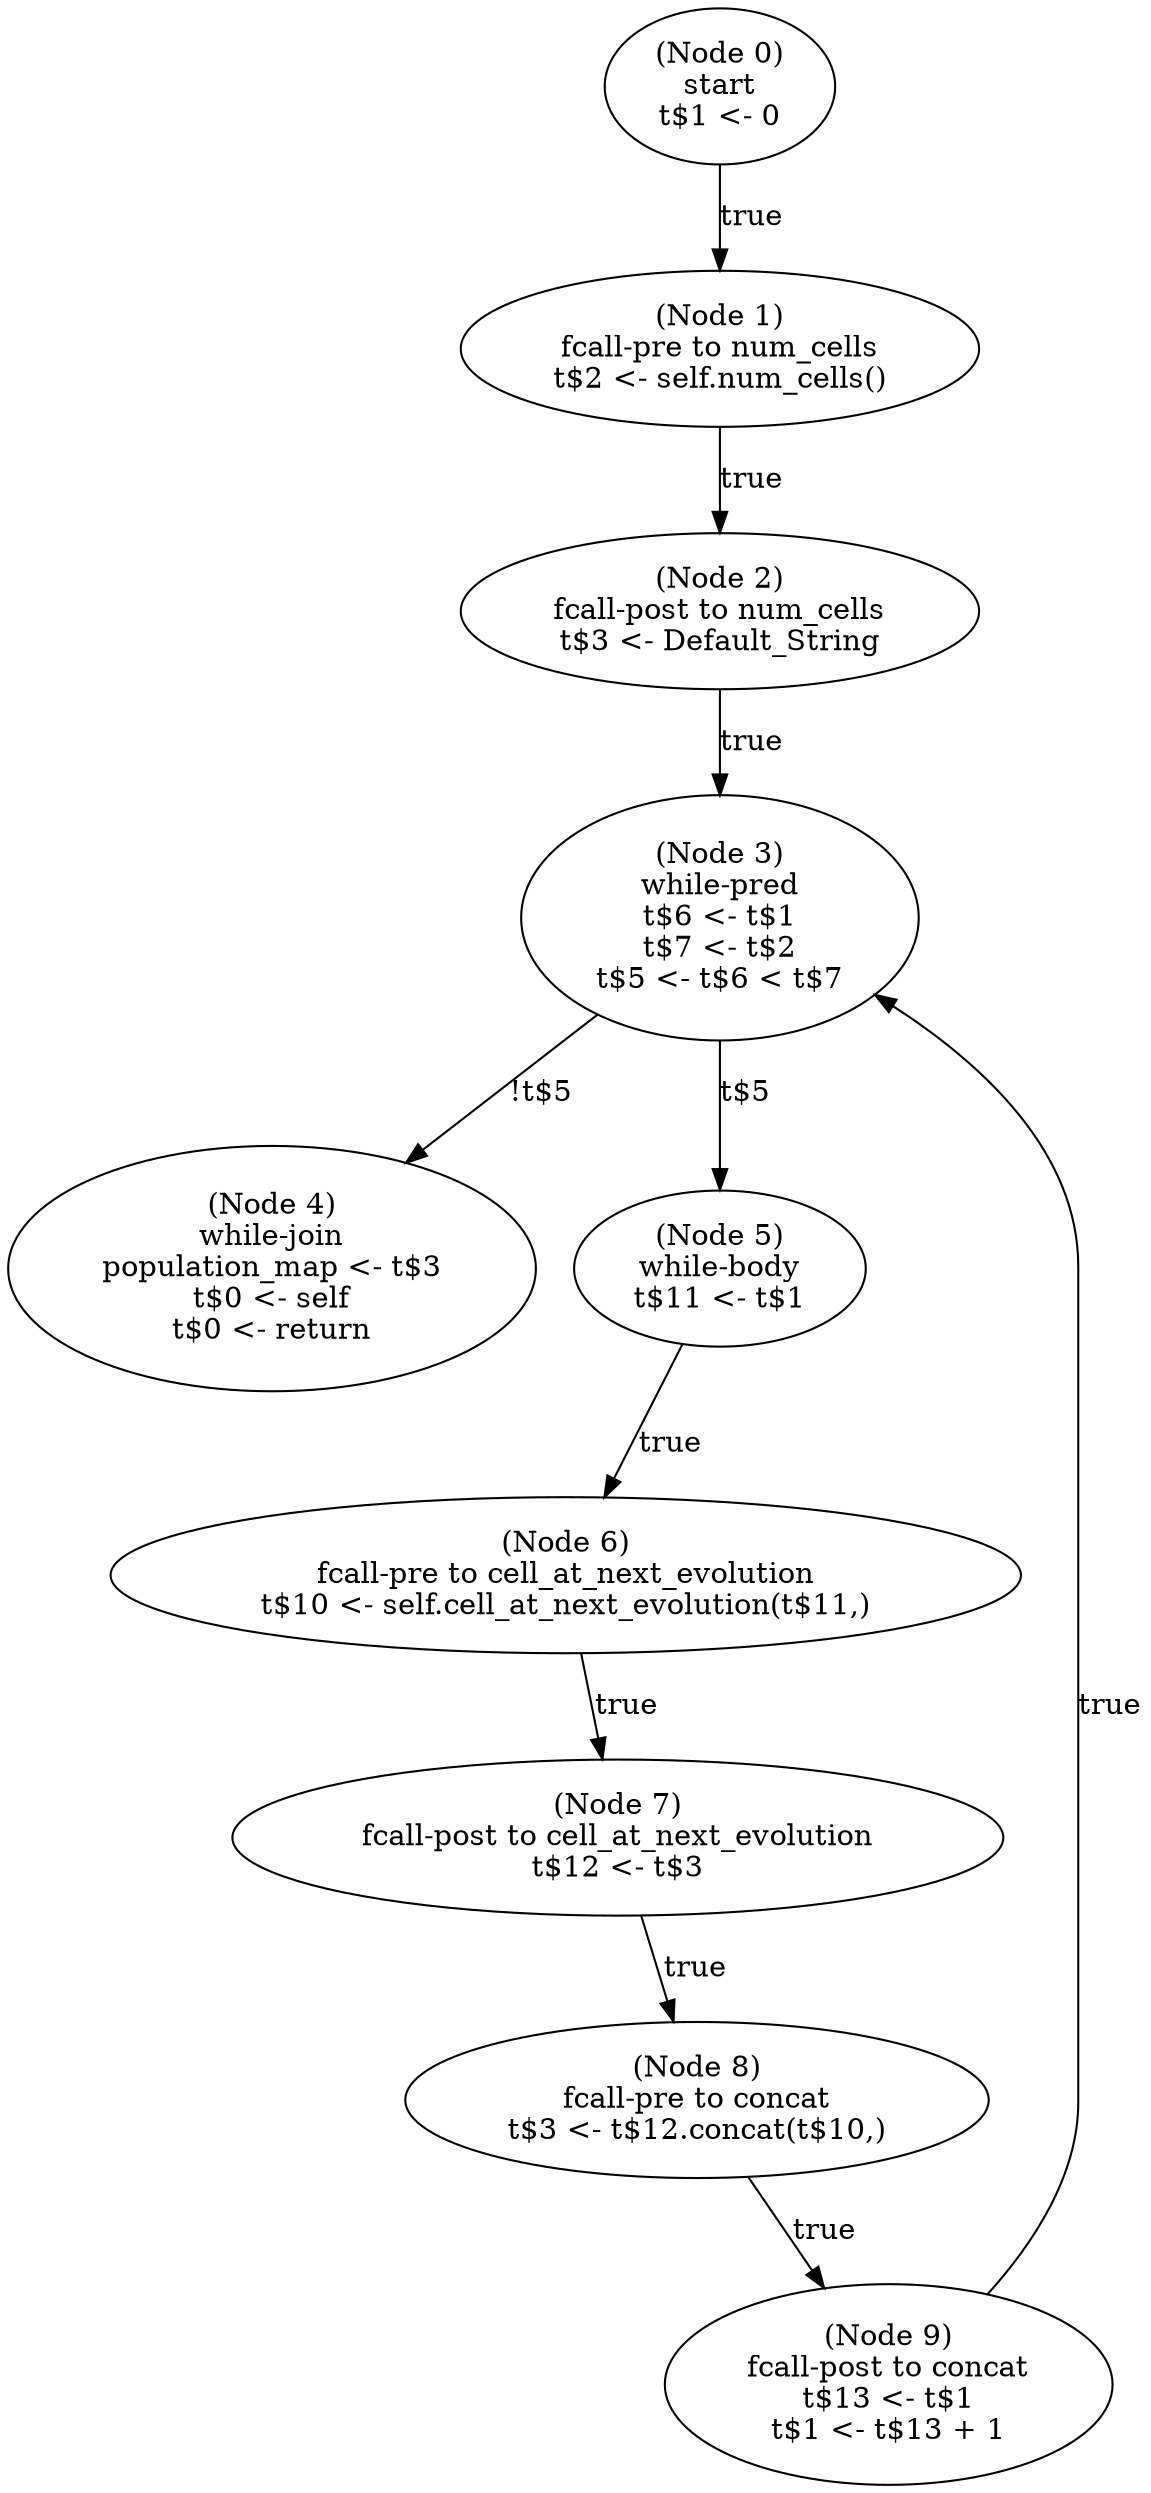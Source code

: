 digraph evolve_post {
  n0 [label="(Node 0)\nstart\nt$1 <- 0\n"];
 n0 -> n1 [label="true"];
  n1 [label="(Node 1)\nfcall-pre to num_cells\nt$2 <- self.num_cells()\n"];
 n1 -> n2 [label="true"];
  n2 [label="(Node 2)\nfcall-post to num_cells\nt$3 <- Default_String\n"];
 n2 -> n3 [label="true"];
  n3 [label="(Node 3)\nwhile-pred\nt$6 <- t$1\nt$7 <- t$2\nt$5 <- t$6 < t$7\n"];
 n3 -> n4 [label="!t$5"];
 n3 -> n5 [label="t$5"];
  n4 [label="(Node 4)\nwhile-join\npopulation_map <- t$3\nt$0 <- self\nt$0 <- return\n"];
  n5 [label="(Node 5)\nwhile-body\nt$11 <- t$1\n"];
 n5 -> n6 [label="true"];
  n6 [label="(Node 6)\nfcall-pre to cell_at_next_evolution\nt$10 <- self.cell_at_next_evolution(t$11,)\n"];
 n6 -> n7 [label="true"];
  n7 [label="(Node 7)\nfcall-post to cell_at_next_evolution\nt$12 <- t$3\n"];
 n7 -> n8 [label="true"];
  n8 [label="(Node 8)\nfcall-pre to concat\nt$3 <- t$12.concat(t$10,)\n"];
 n8 -> n9 [label="true"];
  n9 [label="(Node 9)\nfcall-post to concat\nt$13 <- t$1\nt$1 <- t$13 + 1\n"];
 n9 -> n3 [label="true"];
}

